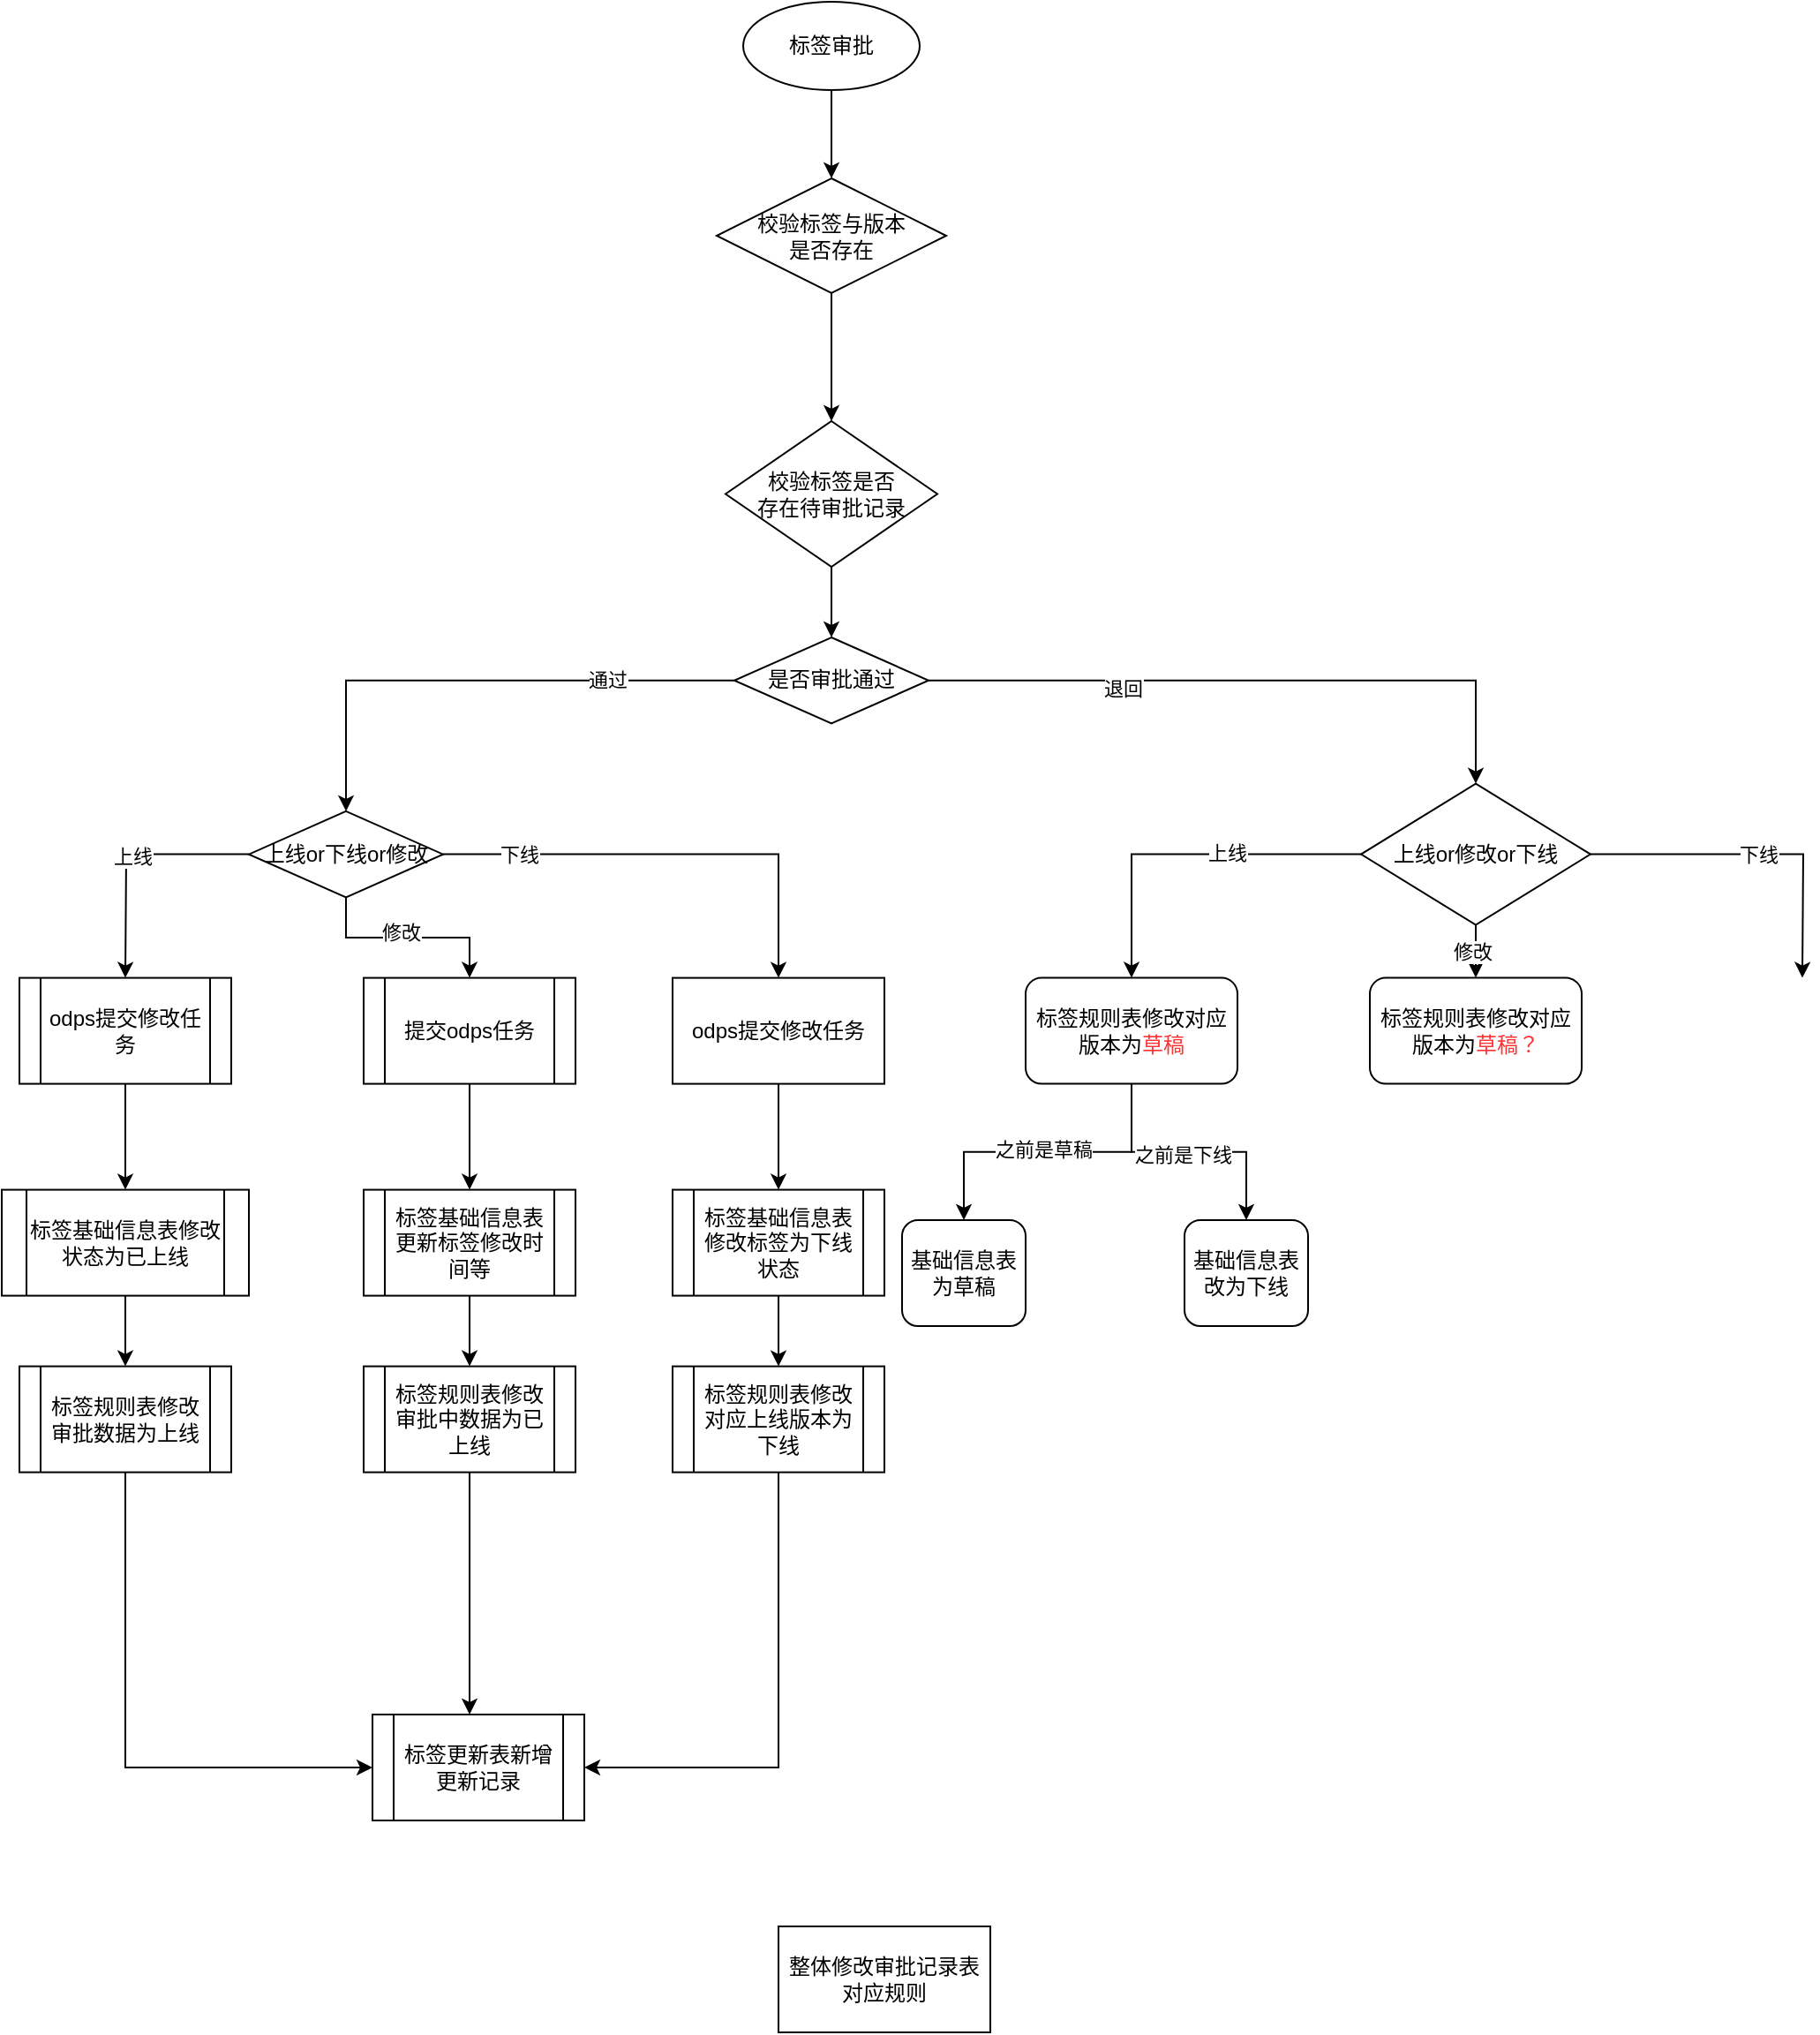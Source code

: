 <mxfile version="24.8.3">
  <diagram name="第 1 页" id="r06FoLyysgKDfk4ss8ph">
    <mxGraphModel dx="1853" dy="650" grid="1" gridSize="10" guides="1" tooltips="1" connect="1" arrows="1" fold="1" page="1" pageScale="1" pageWidth="827" pageHeight="1169" math="0" shadow="0">
      <root>
        <mxCell id="0" />
        <mxCell id="1" parent="0" />
        <mxCell id="fn0Ux1Jt2qbfrXhC0f1r-3" value="" style="edgeStyle=orthogonalEdgeStyle;rounded=0;orthogonalLoop=1;jettySize=auto;html=1;" parent="1" source="fn0Ux1Jt2qbfrXhC0f1r-1" target="fn0Ux1Jt2qbfrXhC0f1r-2" edge="1">
          <mxGeometry relative="1" as="geometry" />
        </mxCell>
        <mxCell id="fn0Ux1Jt2qbfrXhC0f1r-1" value="标签审批" style="ellipse;whiteSpace=wrap;html=1;" parent="1" vertex="1">
          <mxGeometry x="230" y="110" width="100" height="50" as="geometry" />
        </mxCell>
        <mxCell id="fn0Ux1Jt2qbfrXhC0f1r-5" value="" style="edgeStyle=orthogonalEdgeStyle;rounded=0;orthogonalLoop=1;jettySize=auto;html=1;" parent="1" source="fn0Ux1Jt2qbfrXhC0f1r-2" target="fn0Ux1Jt2qbfrXhC0f1r-4" edge="1">
          <mxGeometry relative="1" as="geometry" />
        </mxCell>
        <mxCell id="fn0Ux1Jt2qbfrXhC0f1r-2" value="校验标签与版本&lt;div&gt;是否存在&lt;/div&gt;" style="rhombus;whiteSpace=wrap;html=1;" parent="1" vertex="1">
          <mxGeometry x="215" y="210" width="130" height="65" as="geometry" />
        </mxCell>
        <mxCell id="fn0Ux1Jt2qbfrXhC0f1r-7" value="" style="edgeStyle=orthogonalEdgeStyle;rounded=0;orthogonalLoop=1;jettySize=auto;html=1;" parent="1" source="fn0Ux1Jt2qbfrXhC0f1r-4" target="fn0Ux1Jt2qbfrXhC0f1r-6" edge="1">
          <mxGeometry relative="1" as="geometry" />
        </mxCell>
        <mxCell id="fn0Ux1Jt2qbfrXhC0f1r-4" value="校验标签是否&lt;div&gt;存在待审批记录&lt;/div&gt;" style="rhombus;whiteSpace=wrap;html=1;" parent="1" vertex="1">
          <mxGeometry x="220" y="347.5" width="120" height="82.5" as="geometry" />
        </mxCell>
        <mxCell id="fn0Ux1Jt2qbfrXhC0f1r-9" value="" style="edgeStyle=orthogonalEdgeStyle;rounded=0;orthogonalLoop=1;jettySize=auto;html=1;" parent="1" source="fn0Ux1Jt2qbfrXhC0f1r-6" target="jptFg6-p0BdRSxH8RKtY-22" edge="1">
          <mxGeometry relative="1" as="geometry">
            <mxPoint x="450" y="560.01" as="targetPoint" />
          </mxGeometry>
        </mxCell>
        <mxCell id="fn0Ux1Jt2qbfrXhC0f1r-10" value="退回" style="edgeLabel;html=1;align=center;verticalAlign=middle;resizable=0;points=[];" parent="fn0Ux1Jt2qbfrXhC0f1r-9" vertex="1" connectable="0">
          <mxGeometry x="-0.402" y="-4" relative="1" as="geometry">
            <mxPoint as="offset" />
          </mxGeometry>
        </mxCell>
        <mxCell id="fn0Ux1Jt2qbfrXhC0f1r-12" value="" style="edgeStyle=orthogonalEdgeStyle;rounded=0;orthogonalLoop=1;jettySize=auto;html=1;" parent="1" source="fn0Ux1Jt2qbfrXhC0f1r-6" target="fn0Ux1Jt2qbfrXhC0f1r-11" edge="1">
          <mxGeometry relative="1" as="geometry">
            <mxPoint x="65" y="497" as="sourcePoint" />
          </mxGeometry>
        </mxCell>
        <mxCell id="fn0Ux1Jt2qbfrXhC0f1r-27" value="通过" style="edgeLabel;html=1;align=center;verticalAlign=middle;resizable=0;points=[];" parent="fn0Ux1Jt2qbfrXhC0f1r-12" vertex="1" connectable="0">
          <mxGeometry x="-0.512" y="-1" relative="1" as="geometry">
            <mxPoint as="offset" />
          </mxGeometry>
        </mxCell>
        <mxCell id="fn0Ux1Jt2qbfrXhC0f1r-6" value="是否审批通过" style="rhombus;whiteSpace=wrap;html=1;" parent="1" vertex="1">
          <mxGeometry x="225" y="470" width="110" height="48.75" as="geometry" />
        </mxCell>
        <mxCell id="fn0Ux1Jt2qbfrXhC0f1r-14" value="" style="edgeStyle=orthogonalEdgeStyle;rounded=0;orthogonalLoop=1;jettySize=auto;html=1;" parent="1" source="fn0Ux1Jt2qbfrXhC0f1r-11" edge="1">
          <mxGeometry relative="1" as="geometry">
            <mxPoint x="-120" y="662.8" as="targetPoint" />
          </mxGeometry>
        </mxCell>
        <mxCell id="fn0Ux1Jt2qbfrXhC0f1r-15" value="上线" style="edgeLabel;html=1;align=center;verticalAlign=middle;resizable=0;points=[];" parent="fn0Ux1Jt2qbfrXhC0f1r-14" vertex="1" connectable="0">
          <mxGeometry x="-0.056" y="1" relative="1" as="geometry">
            <mxPoint as="offset" />
          </mxGeometry>
        </mxCell>
        <mxCell id="fn0Ux1Jt2qbfrXhC0f1r-22" value="" style="edgeStyle=orthogonalEdgeStyle;rounded=0;orthogonalLoop=1;jettySize=auto;html=1;" parent="1" source="fn0Ux1Jt2qbfrXhC0f1r-11" target="fn0Ux1Jt2qbfrXhC0f1r-21" edge="1">
          <mxGeometry relative="1" as="geometry">
            <Array as="points">
              <mxPoint x="250" y="593" />
            </Array>
          </mxGeometry>
        </mxCell>
        <mxCell id="fn0Ux1Jt2qbfrXhC0f1r-23" value="下线" style="edgeLabel;html=1;align=center;verticalAlign=middle;resizable=0;points=[];" parent="fn0Ux1Jt2qbfrXhC0f1r-22" vertex="1" connectable="0">
          <mxGeometry x="-0.672" relative="1" as="geometry">
            <mxPoint as="offset" />
          </mxGeometry>
        </mxCell>
        <mxCell id="jptFg6-p0BdRSxH8RKtY-8" value="" style="edgeStyle=orthogonalEdgeStyle;rounded=0;orthogonalLoop=1;jettySize=auto;html=1;entryX=0.5;entryY=0;entryDx=0;entryDy=0;" parent="1" source="fn0Ux1Jt2qbfrXhC0f1r-11" target="jptFg6-p0BdRSxH8RKtY-9" edge="1">
          <mxGeometry relative="1" as="geometry">
            <mxPoint x="75" y="652.8" as="targetPoint" />
          </mxGeometry>
        </mxCell>
        <mxCell id="jptFg6-p0BdRSxH8RKtY-19" value="修改" style="edgeLabel;html=1;align=center;verticalAlign=middle;resizable=0;points=[];" parent="jptFg6-p0BdRSxH8RKtY-8" vertex="1" connectable="0">
          <mxGeometry x="-0.072" y="3" relative="1" as="geometry">
            <mxPoint as="offset" />
          </mxGeometry>
        </mxCell>
        <mxCell id="fn0Ux1Jt2qbfrXhC0f1r-11" value="上线or下线or修改" style="rhombus;whiteSpace=wrap;html=1;" parent="1" vertex="1">
          <mxGeometry x="-50" y="568.44" width="110" height="48.75" as="geometry" />
        </mxCell>
        <mxCell id="fn0Ux1Jt2qbfrXhC0f1r-18" value="" style="edgeStyle=orthogonalEdgeStyle;rounded=0;orthogonalLoop=1;jettySize=auto;html=1;" parent="1" source="fn0Ux1Jt2qbfrXhC0f1r-16" target="fn0Ux1Jt2qbfrXhC0f1r-17" edge="1">
          <mxGeometry relative="1" as="geometry" />
        </mxCell>
        <mxCell id="fn0Ux1Jt2qbfrXhC0f1r-16" value="odps提交修改任务" style="shape=process;whiteSpace=wrap;html=1;backgroundOutline=1;" parent="1" vertex="1">
          <mxGeometry x="-180" y="662.8" width="120" height="60" as="geometry" />
        </mxCell>
        <mxCell id="fn0Ux1Jt2qbfrXhC0f1r-32" value="" style="edgeStyle=orthogonalEdgeStyle;rounded=0;orthogonalLoop=1;jettySize=auto;html=1;" parent="1" source="fn0Ux1Jt2qbfrXhC0f1r-17" target="fn0Ux1Jt2qbfrXhC0f1r-31" edge="1">
          <mxGeometry relative="1" as="geometry" />
        </mxCell>
        <mxCell id="fn0Ux1Jt2qbfrXhC0f1r-17" value="标签基础信息表修改状态为已上线" style="shape=process;whiteSpace=wrap;html=1;backgroundOutline=1;" parent="1" vertex="1">
          <mxGeometry x="-190" y="782.8" width="140" height="60" as="geometry" />
        </mxCell>
        <mxCell id="fn0Ux1Jt2qbfrXhC0f1r-25" value="" style="edgeStyle=orthogonalEdgeStyle;rounded=0;orthogonalLoop=1;jettySize=auto;html=1;" parent="1" source="fn0Ux1Jt2qbfrXhC0f1r-21" target="fn0Ux1Jt2qbfrXhC0f1r-24" edge="1">
          <mxGeometry relative="1" as="geometry" />
        </mxCell>
        <mxCell id="fn0Ux1Jt2qbfrXhC0f1r-21" value="odps提交修改任务" style="whiteSpace=wrap;html=1;" parent="1" vertex="1">
          <mxGeometry x="190" y="662.805" width="120" height="60" as="geometry" />
        </mxCell>
        <mxCell id="fn0Ux1Jt2qbfrXhC0f1r-34" value="" style="edgeStyle=orthogonalEdgeStyle;rounded=0;orthogonalLoop=1;jettySize=auto;html=1;" parent="1" source="fn0Ux1Jt2qbfrXhC0f1r-24" target="fn0Ux1Jt2qbfrXhC0f1r-33" edge="1">
          <mxGeometry relative="1" as="geometry" />
        </mxCell>
        <mxCell id="fn0Ux1Jt2qbfrXhC0f1r-24" value="标签基础信息表修改标签为下线状态" style="shape=process;whiteSpace=wrap;html=1;backgroundOutline=1;" parent="1" vertex="1">
          <mxGeometry x="190" y="782.795" width="120" height="60" as="geometry" />
        </mxCell>
        <mxCell id="jptFg6-p0BdRSxH8RKtY-3" style="edgeStyle=orthogonalEdgeStyle;rounded=0;orthogonalLoop=1;jettySize=auto;html=1;entryX=0;entryY=0.5;entryDx=0;entryDy=0;" parent="1" source="fn0Ux1Jt2qbfrXhC0f1r-31" target="jptFg6-p0BdRSxH8RKtY-1" edge="1">
          <mxGeometry relative="1" as="geometry">
            <Array as="points">
              <mxPoint x="-120" y="1110" />
            </Array>
          </mxGeometry>
        </mxCell>
        <mxCell id="fn0Ux1Jt2qbfrXhC0f1r-31" value="标签规则表修改审批数据为上线" style="shape=process;whiteSpace=wrap;html=1;backgroundOutline=1;" parent="1" vertex="1">
          <mxGeometry x="-180" y="882.8" width="120" height="60" as="geometry" />
        </mxCell>
        <mxCell id="jptFg6-p0BdRSxH8RKtY-15" style="edgeStyle=orthogonalEdgeStyle;rounded=0;orthogonalLoop=1;jettySize=auto;html=1;" parent="1" source="fn0Ux1Jt2qbfrXhC0f1r-33" target="jptFg6-p0BdRSxH8RKtY-1" edge="1">
          <mxGeometry relative="1" as="geometry">
            <Array as="points">
              <mxPoint x="250" y="1110" />
            </Array>
          </mxGeometry>
        </mxCell>
        <mxCell id="fn0Ux1Jt2qbfrXhC0f1r-33" value="标签规则表修改对应上线版本为下线" style="shape=process;whiteSpace=wrap;html=1;backgroundOutline=1;" parent="1" vertex="1">
          <mxGeometry x="190" y="882.805" width="120" height="60" as="geometry" />
        </mxCell>
        <mxCell id="jptFg6-p0BdRSxH8RKtY-1" value="标签更新表新增更新记录" style="shape=process;whiteSpace=wrap;html=1;backgroundOutline=1;" parent="1" vertex="1">
          <mxGeometry x="20" y="1080" width="120" height="60" as="geometry" />
        </mxCell>
        <mxCell id="jptFg6-p0BdRSxH8RKtY-14" value="" style="edgeStyle=orthogonalEdgeStyle;rounded=0;orthogonalLoop=1;jettySize=auto;html=1;" parent="1" source="jptFg6-p0BdRSxH8RKtY-9" target="jptFg6-p0BdRSxH8RKtY-13" edge="1">
          <mxGeometry relative="1" as="geometry" />
        </mxCell>
        <mxCell id="jptFg6-p0BdRSxH8RKtY-9" value="提交odps任务" style="shape=process;whiteSpace=wrap;html=1;backgroundOutline=1;" parent="1" vertex="1">
          <mxGeometry x="15" y="662.8" width="120" height="60" as="geometry" />
        </mxCell>
        <mxCell id="jptFg6-p0BdRSxH8RKtY-17" value="" style="edgeStyle=orthogonalEdgeStyle;rounded=0;orthogonalLoop=1;jettySize=auto;html=1;" parent="1" source="jptFg6-p0BdRSxH8RKtY-13" target="jptFg6-p0BdRSxH8RKtY-16" edge="1">
          <mxGeometry relative="1" as="geometry" />
        </mxCell>
        <mxCell id="jptFg6-p0BdRSxH8RKtY-13" value="标签基础信息表更新标签修改时间等" style="shape=process;whiteSpace=wrap;html=1;backgroundOutline=1;" parent="1" vertex="1">
          <mxGeometry x="15" y="782.8" width="120" height="60" as="geometry" />
        </mxCell>
        <mxCell id="jptFg6-p0BdRSxH8RKtY-21" value="" style="edgeStyle=orthogonalEdgeStyle;rounded=0;orthogonalLoop=1;jettySize=auto;html=1;" parent="1" source="jptFg6-p0BdRSxH8RKtY-16" target="jptFg6-p0BdRSxH8RKtY-1" edge="1">
          <mxGeometry relative="1" as="geometry">
            <Array as="points">
              <mxPoint x="75" y="1070" />
              <mxPoint x="75" y="1070" />
            </Array>
          </mxGeometry>
        </mxCell>
        <mxCell id="jptFg6-p0BdRSxH8RKtY-16" value="标签规则表修改审批中数据为已上线" style="shape=process;whiteSpace=wrap;html=1;backgroundOutline=1;" parent="1" vertex="1">
          <mxGeometry x="15" y="882.8" width="120" height="60" as="geometry" />
        </mxCell>
        <mxCell id="jptFg6-p0BdRSxH8RKtY-24" value="" style="edgeStyle=orthogonalEdgeStyle;rounded=0;orthogonalLoop=1;jettySize=auto;html=1;" parent="1" source="jptFg6-p0BdRSxH8RKtY-22" target="jptFg6-p0BdRSxH8RKtY-23" edge="1">
          <mxGeometry relative="1" as="geometry" />
        </mxCell>
        <mxCell id="jptFg6-p0BdRSxH8RKtY-25" value="上线" style="edgeLabel;html=1;align=center;verticalAlign=middle;resizable=0;points=[];" parent="jptFg6-p0BdRSxH8RKtY-24" vertex="1" connectable="0">
          <mxGeometry x="-0.24" y="-1" relative="1" as="geometry">
            <mxPoint as="offset" />
          </mxGeometry>
        </mxCell>
        <mxCell id="jptFg6-p0BdRSxH8RKtY-27" value="" style="edgeStyle=orthogonalEdgeStyle;rounded=0;orthogonalLoop=1;jettySize=auto;html=1;" parent="1" source="jptFg6-p0BdRSxH8RKtY-22" target="jptFg6-p0BdRSxH8RKtY-26" edge="1">
          <mxGeometry relative="1" as="geometry" />
        </mxCell>
        <mxCell id="jptFg6-p0BdRSxH8RKtY-28" value="修改" style="edgeLabel;html=1;align=center;verticalAlign=middle;resizable=0;points=[];" parent="jptFg6-p0BdRSxH8RKtY-27" vertex="1" connectable="0">
          <mxGeometry x="0.004" y="2" relative="1" as="geometry">
            <mxPoint as="offset" />
          </mxGeometry>
        </mxCell>
        <mxCell id="jptFg6-p0BdRSxH8RKtY-35" value="下线" style="edgeStyle=orthogonalEdgeStyle;rounded=0;orthogonalLoop=1;jettySize=auto;html=1;" parent="1" source="jptFg6-p0BdRSxH8RKtY-22" edge="1">
          <mxGeometry relative="1" as="geometry">
            <mxPoint x="830" y="662.8" as="targetPoint" />
          </mxGeometry>
        </mxCell>
        <mxCell id="jptFg6-p0BdRSxH8RKtY-22" value="上线or修改or下线" style="rhombus;whiteSpace=wrap;html=1;" parent="1" vertex="1">
          <mxGeometry x="580" y="552.81" width="130" height="80" as="geometry" />
        </mxCell>
        <mxCell id="8P1_6oIPHLhSTvokI3tl-2" value="" style="edgeStyle=orthogonalEdgeStyle;rounded=0;orthogonalLoop=1;jettySize=auto;html=1;" parent="1" source="jptFg6-p0BdRSxH8RKtY-23" target="8P1_6oIPHLhSTvokI3tl-1" edge="1">
          <mxGeometry relative="1" as="geometry" />
        </mxCell>
        <mxCell id="8P1_6oIPHLhSTvokI3tl-3" value="之前是草稿" style="edgeLabel;html=1;align=center;verticalAlign=middle;resizable=0;points=[];" parent="8P1_6oIPHLhSTvokI3tl-2" vertex="1" connectable="0">
          <mxGeometry x="0.029" y="-2" relative="1" as="geometry">
            <mxPoint as="offset" />
          </mxGeometry>
        </mxCell>
        <mxCell id="jptFg6-p0BdRSxH8RKtY-23" value="标签规则表修改对应版本为&lt;font color=&quot;#ff3333&quot;&gt;草稿&lt;/font&gt;" style="rounded=1;whiteSpace=wrap;html=1;" parent="1" vertex="1">
          <mxGeometry x="390" y="662.8" width="120" height="60" as="geometry" />
        </mxCell>
        <mxCell id="jptFg6-p0BdRSxH8RKtY-26" value="标签规则表修改对应版本为&lt;font color=&quot;#ff3333&quot;&gt;草稿？&lt;/font&gt;" style="rounded=1;whiteSpace=wrap;html=1;" parent="1" vertex="1">
          <mxGeometry x="585" y="662.8" width="120" height="60" as="geometry" />
        </mxCell>
        <mxCell id="8P1_6oIPHLhSTvokI3tl-1" value="基础信息表为草稿" style="whiteSpace=wrap;html=1;rounded=1;" parent="1" vertex="1">
          <mxGeometry x="320" y="800" width="70" height="60" as="geometry" />
        </mxCell>
        <mxCell id="8P1_6oIPHLhSTvokI3tl-5" value="基础信息表改为下线" style="rounded=1;whiteSpace=wrap;html=1;" parent="1" vertex="1">
          <mxGeometry x="480" y="800" width="70" height="60" as="geometry" />
        </mxCell>
        <mxCell id="8P1_6oIPHLhSTvokI3tl-6" style="edgeStyle=orthogonalEdgeStyle;rounded=0;orthogonalLoop=1;jettySize=auto;html=1;" parent="1" source="jptFg6-p0BdRSxH8RKtY-23" target="8P1_6oIPHLhSTvokI3tl-5" edge="1">
          <mxGeometry relative="1" as="geometry" />
        </mxCell>
        <mxCell id="8P1_6oIPHLhSTvokI3tl-7" value="之前是下线" style="edgeLabel;html=1;align=center;verticalAlign=middle;resizable=0;points=[];" parent="8P1_6oIPHLhSTvokI3tl-6" vertex="1" connectable="0">
          <mxGeometry x="-0.053" y="-1" relative="1" as="geometry">
            <mxPoint as="offset" />
          </mxGeometry>
        </mxCell>
        <mxCell id="8P1_6oIPHLhSTvokI3tl-13" value="整体修改审批记录表对应规则" style="rounded=0;whiteSpace=wrap;html=1;" parent="1" vertex="1">
          <mxGeometry x="250" y="1200" width="120" height="60" as="geometry" />
        </mxCell>
      </root>
    </mxGraphModel>
  </diagram>
</mxfile>
